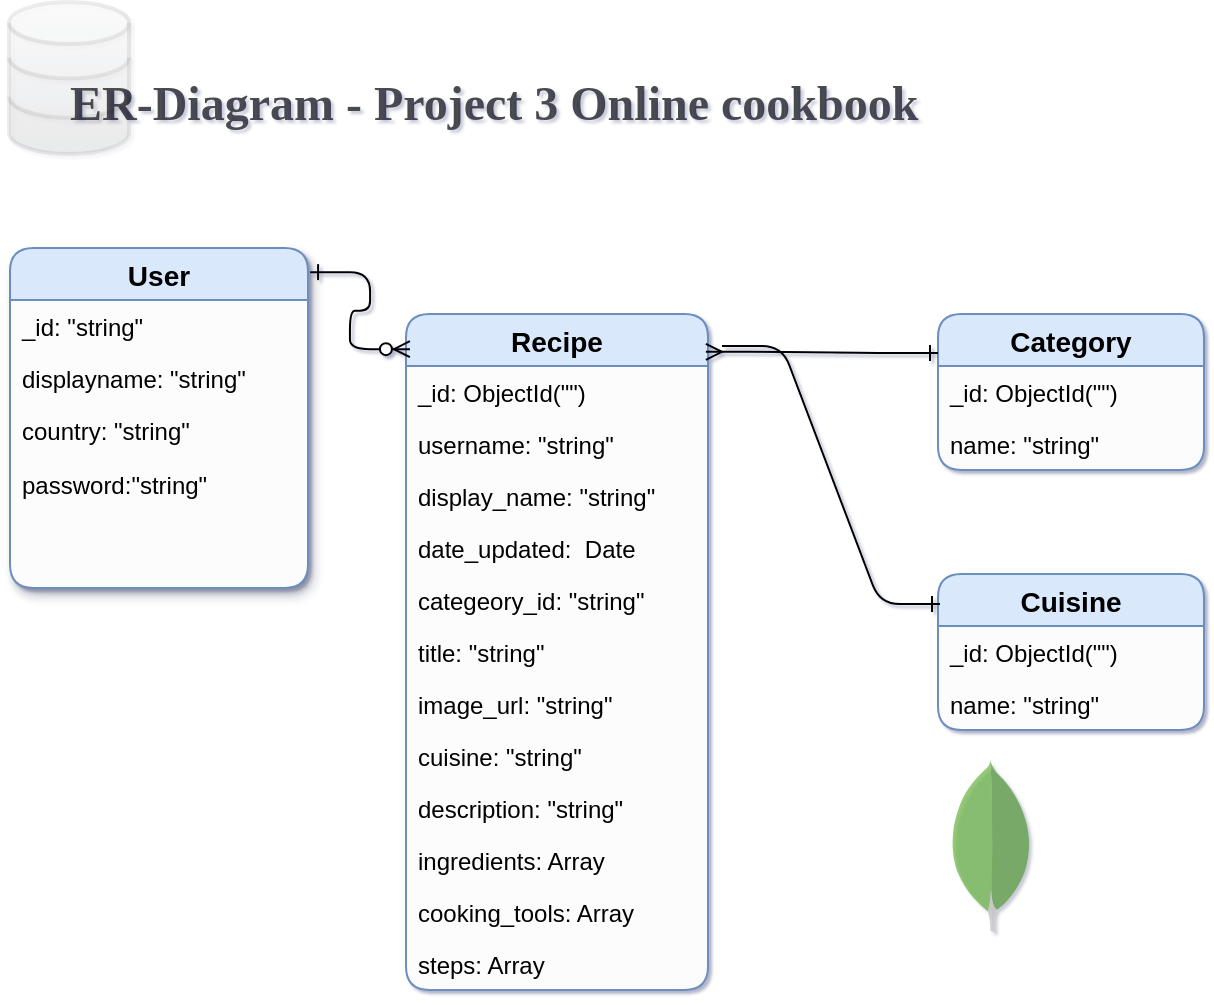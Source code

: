 <mxfile version="12.1.0" type="github" pages="1"><diagram id="u2FLjXXSNvfFILLBJIUH" name="Page-1"><mxGraphModel dx="1408" dy="782" grid="0" gridSize="10" guides="1" tooltips="1" connect="1" arrows="1" fold="1" page="1" pageScale="1" pageWidth="1000" pageHeight="600" background="#FFFFFF" math="0" shadow="1"><root><mxCell id="0"/><mxCell id="1" parent="0"/><mxCell id="JorF1aQaSYiENm5Mqrsg-36" value="Recipe" style="swimlane;fontStyle=1;childLayout=stackLayout;horizontal=1;startSize=26;fillColor=#dae8fc;horizontalStack=0;resizeParent=1;resizeParentMax=0;resizeLast=0;collapsible=1;marginBottom=0;swimlaneFillColor=#FCFCFC;align=center;fontSize=14;strokeColor=#6c8ebf;rounded=1;" parent="1" vertex="1"><mxGeometry x="215" y="168" width="151" height="338" as="geometry"/></mxCell><mxCell id="JorF1aQaSYiENm5Mqrsg-37" value="_id: ObjectId(&quot;&quot;)" style="text;strokeColor=none;fillColor=none;spacingLeft=4;spacingRight=4;overflow=hidden;rotatable=0;points=[[0,0.5],[1,0.5]];portConstraint=eastwest;fontSize=12;" parent="JorF1aQaSYiENm5Mqrsg-36" vertex="1"><mxGeometry y="26" width="151" height="26" as="geometry"/></mxCell><mxCell id="JorF1aQaSYiENm5Mqrsg-60" value="username: &quot;string&quot;" style="text;strokeColor=none;fillColor=none;spacingLeft=4;spacingRight=4;overflow=hidden;rotatable=0;points=[[0,0.5],[1,0.5]];portConstraint=eastwest;fontSize=12;" parent="JorF1aQaSYiENm5Mqrsg-36" vertex="1"><mxGeometry y="52" width="151" height="26" as="geometry"/></mxCell><mxCell id="uwFWLtGXQerRIgaZXUR5-2" value="display_name: &quot;string&quot;" style="text;strokeColor=none;fillColor=none;spacingLeft=4;spacingRight=4;overflow=hidden;rotatable=0;points=[[0,0.5],[1,0.5]];portConstraint=eastwest;fontSize=12;" vertex="1" parent="JorF1aQaSYiENm5Mqrsg-36"><mxGeometry y="78" width="151" height="26" as="geometry"/></mxCell><mxCell id="uwFWLtGXQerRIgaZXUR5-3" value="date_updated:  Date" style="text;strokeColor=none;fillColor=none;spacingLeft=4;spacingRight=4;overflow=hidden;rotatable=0;points=[[0,0.5],[1,0.5]];portConstraint=eastwest;fontSize=12;" vertex="1" parent="JorF1aQaSYiENm5Mqrsg-36"><mxGeometry y="104" width="151" height="26" as="geometry"/></mxCell><mxCell id="JorF1aQaSYiENm5Mqrsg-61" value="categeory_id: &quot;string&quot;" style="text;strokeColor=none;fillColor=none;spacingLeft=4;spacingRight=4;overflow=hidden;rotatable=0;points=[[0,0.5],[1,0.5]];portConstraint=eastwest;fontSize=12;" parent="JorF1aQaSYiENm5Mqrsg-36" vertex="1"><mxGeometry y="130" width="151" height="26" as="geometry"/></mxCell><mxCell id="JorF1aQaSYiENm5Mqrsg-38" value="title: &quot;string&quot;" style="text;strokeColor=none;fillColor=none;spacingLeft=4;spacingRight=4;overflow=hidden;rotatable=0;points=[[0,0.5],[1,0.5]];portConstraint=eastwest;fontSize=12;" parent="JorF1aQaSYiENm5Mqrsg-36" vertex="1"><mxGeometry y="156" width="151" height="26" as="geometry"/></mxCell><mxCell id="JorF1aQaSYiENm5Mqrsg-59" value="image_url: &quot;string&quot;" style="text;strokeColor=none;fillColor=none;spacingLeft=4;spacingRight=4;overflow=hidden;rotatable=0;points=[[0,0.5],[1,0.5]];portConstraint=eastwest;fontSize=12;" parent="JorF1aQaSYiENm5Mqrsg-36" vertex="1"><mxGeometry y="182" width="151" height="26" as="geometry"/></mxCell><mxCell id="JorF1aQaSYiENm5Mqrsg-57" value="cuisine: &quot;string&quot;" style="text;strokeColor=none;fillColor=none;spacingLeft=4;spacingRight=4;overflow=hidden;rotatable=0;points=[[0,0.5],[1,0.5]];portConstraint=eastwest;fontSize=12;" parent="JorF1aQaSYiENm5Mqrsg-36" vertex="1"><mxGeometry y="208" width="151" height="26" as="geometry"/></mxCell><mxCell id="JorF1aQaSYiENm5Mqrsg-56" value="description: &quot;string&quot;" style="text;strokeColor=none;fillColor=none;spacingLeft=4;spacingRight=4;overflow=hidden;rotatable=0;points=[[0,0.5],[1,0.5]];portConstraint=eastwest;fontSize=12;" parent="JorF1aQaSYiENm5Mqrsg-36" vertex="1"><mxGeometry y="234" width="151" height="26" as="geometry"/></mxCell><mxCell id="JorF1aQaSYiENm5Mqrsg-55" value="ingredients: Array&#10;" style="text;strokeColor=none;fillColor=none;spacingLeft=4;spacingRight=4;overflow=hidden;rotatable=0;points=[[0,0.5],[1,0.5]];portConstraint=eastwest;fontSize=12;" parent="JorF1aQaSYiENm5Mqrsg-36" vertex="1"><mxGeometry y="260" width="151" height="26" as="geometry"/></mxCell><mxCell id="JorF1aQaSYiENm5Mqrsg-58" value="cooking_tools: Array" style="text;strokeColor=none;fillColor=none;spacingLeft=4;spacingRight=4;overflow=hidden;rotatable=0;points=[[0,0.5],[1,0.5]];portConstraint=eastwest;fontSize=12;" parent="JorF1aQaSYiENm5Mqrsg-36" vertex="1"><mxGeometry y="286" width="151" height="26" as="geometry"/></mxCell><mxCell id="JorF1aQaSYiENm5Mqrsg-53" value="steps: Array" style="text;strokeColor=none;fillColor=none;spacingLeft=4;spacingRight=4;overflow=hidden;rotatable=0;points=[[0,0.5],[1,0.5]];portConstraint=eastwest;fontSize=12;" parent="JorF1aQaSYiENm5Mqrsg-36" vertex="1"><mxGeometry y="312" width="151" height="26" as="geometry"/></mxCell><mxCell id="JorF1aQaSYiENm5Mqrsg-44" value="Category" style="swimlane;fontStyle=1;childLayout=stackLayout;horizontal=1;startSize=26;fillColor=#dae8fc;horizontalStack=0;resizeParent=1;resizeParentMax=0;resizeLast=0;collapsible=1;marginBottom=0;swimlaneFillColor=#FCFCFC;align=center;fontSize=14;strokeColor=#6c8ebf;rounded=1;" parent="1" vertex="1"><mxGeometry x="481" y="168" width="133" height="78" as="geometry"/></mxCell><mxCell id="JorF1aQaSYiENm5Mqrsg-64" value="_id: ObjectId(&quot;&quot;)" style="text;strokeColor=none;fillColor=none;spacingLeft=4;spacingRight=4;overflow=hidden;rotatable=0;points=[[0,0.5],[1,0.5]];portConstraint=eastwest;fontSize=12;" parent="JorF1aQaSYiENm5Mqrsg-44" vertex="1"><mxGeometry y="26" width="133" height="26" as="geometry"/></mxCell><mxCell id="JorF1aQaSYiENm5Mqrsg-47" value="name: &quot;string&quot;" style="text;strokeColor=none;fillColor=none;spacingLeft=4;spacingRight=4;overflow=hidden;rotatable=0;points=[[0,0.5],[1,0.5]];portConstraint=eastwest;fontSize=12;" parent="JorF1aQaSYiENm5Mqrsg-44" vertex="1"><mxGeometry y="52" width="133" height="26" as="geometry"/></mxCell><mxCell id="JorF1aQaSYiENm5Mqrsg-48" value="User" style="swimlane;fontStyle=1;childLayout=stackLayout;horizontal=1;startSize=26;fillColor=#dae8fc;horizontalStack=0;resizeParent=1;resizeParentMax=0;resizeLast=0;collapsible=1;marginBottom=0;swimlaneFillColor=#FCFCFC;align=center;fontSize=14;strokeColor=#6c8ebf;rounded=1;shadow=1;comic=0;glass=0;" parent="1" vertex="1"><mxGeometry x="17" y="135" width="149" height="170" as="geometry"/></mxCell><mxCell id="JorF1aQaSYiENm5Mqrsg-65" value="_id: &quot;string&quot;" style="text;strokeColor=none;fillColor=none;spacingLeft=4;spacingRight=4;overflow=hidden;rotatable=0;points=[[0,0.5],[1,0.5]];portConstraint=eastwest;fontSize=12;" parent="JorF1aQaSYiENm5Mqrsg-48" vertex="1"><mxGeometry y="26" width="149" height="26" as="geometry"/></mxCell><mxCell id="JorF1aQaSYiENm5Mqrsg-50" value="displayname: &quot;string&quot;" style="text;strokeColor=none;fillColor=none;spacingLeft=4;spacingRight=4;overflow=hidden;rotatable=0;points=[[0,0.5],[1,0.5]];portConstraint=eastwest;fontSize=12;" parent="JorF1aQaSYiENm5Mqrsg-48" vertex="1"><mxGeometry y="52" width="149" height="26" as="geometry"/></mxCell><mxCell id="JorF1aQaSYiENm5Mqrsg-73" value="country: &quot;string&quot;" style="text;strokeColor=none;fillColor=none;spacingLeft=4;spacingRight=4;overflow=hidden;rotatable=0;points=[[0,0.5],[1,0.5]];portConstraint=eastwest;fontSize=12;" parent="JorF1aQaSYiENm5Mqrsg-48" vertex="1"><mxGeometry y="78" width="149" height="92" as="geometry"/></mxCell><mxCell id="JorF1aQaSYiENm5Mqrsg-66" value="" style="html=1;verticalLabelPosition=bottom;align=center;labelBackgroundColor=#ffffff;verticalAlign=top;strokeWidth=2;strokeColor=#4D4D4D;fillColor=#ffffff;shadow=0;dashed=0;shape=mxgraph.ios7.icons.data;fontSize=24;fontColor=#333333;gradientColor=#666666;gradientDirection=south;opacity=10;" parent="1" vertex="1"><mxGeometry x="16.5" y="12" width="60" height="76" as="geometry"/></mxCell><mxCell id="JorF1aQaSYiENm5Mqrsg-41" value="ER-Diagram - Project 3 Online cookbook" style="text;resizable=0;points=[];autosize=1;align=left;verticalAlign=middle;spacingTop=-4;strokeWidth=1;fontSize=24;fontFamily=Tahoma;html=1;labelBorderColor=none;labelBackgroundColor=none;fontColor=#000000;textOpacity=70;fontStyle=1;labelPosition=center;verticalLabelPosition=middle;" parent="1" vertex="1"><mxGeometry x="45" y="50" width="411" height="29" as="geometry"/></mxCell><mxCell id="8hxdV-aDU_NmF9isYpF0-2" value="" style="dashed=0;outlineConnect=0;html=1;align=center;labelPosition=center;verticalLabelPosition=bottom;verticalAlign=top;shape=mxgraph.weblogos.mongodb;strokeColor=#4D4D4D;gradientColor=#666666;fontSize=24;opacity=70;" parent="1" vertex="1"><mxGeometry x="487" y="391" width="41.2" height="86.2" as="geometry"/></mxCell><mxCell id="97A9O4LvUMDSekvaMgMC-1" value="password:&quot;string&quot;" style="text;strokeColor=none;fillColor=none;spacingLeft=4;spacingRight=4;overflow=hidden;rotatable=0;points=[[0,0.5],[1,0.5]];portConstraint=eastwest;fontSize=12;" parent="1" vertex="1"><mxGeometry x="17" y="240" width="118" height="1" as="geometry"/></mxCell><mxCell id="97A9O4LvUMDSekvaMgMC-2" value="Cuisine" style="swimlane;fontStyle=1;childLayout=stackLayout;horizontal=1;startSize=26;fillColor=#dae8fc;horizontalStack=0;resizeParent=1;resizeParentMax=0;resizeLast=0;collapsible=1;marginBottom=0;swimlaneFillColor=#FCFCFC;align=center;fontSize=14;strokeColor=#6c8ebf;rounded=1;" parent="1" vertex="1"><mxGeometry x="481" y="298" width="133" height="78" as="geometry"/></mxCell><mxCell id="97A9O4LvUMDSekvaMgMC-3" value="_id: ObjectId(&quot;&quot;)" style="text;strokeColor=none;fillColor=none;spacingLeft=4;spacingRight=4;overflow=hidden;rotatable=0;points=[[0,0.5],[1,0.5]];portConstraint=eastwest;fontSize=12;" parent="97A9O4LvUMDSekvaMgMC-2" vertex="1"><mxGeometry y="26" width="133" height="26" as="geometry"/></mxCell><mxCell id="97A9O4LvUMDSekvaMgMC-4" value="name: &quot;string&quot;" style="text;strokeColor=none;fillColor=none;spacingLeft=4;spacingRight=4;overflow=hidden;rotatable=0;points=[[0,0.5],[1,0.5]];portConstraint=eastwest;fontSize=12;" parent="97A9O4LvUMDSekvaMgMC-2" vertex="1"><mxGeometry y="52" width="133" height="26" as="geometry"/></mxCell><mxCell id="97A9O4LvUMDSekvaMgMC-5" value="" style="edgeStyle=entityRelationEdgeStyle;fontSize=12;html=1;endArrow=ERzeroToMany;endFill=1;exitX=1.007;exitY=0.071;exitDx=0;exitDy=0;exitPerimeter=0;entryX=0.013;entryY=0.052;entryDx=0;entryDy=0;entryPerimeter=0;startArrow=ERone;startFill=0;" parent="1" source="JorF1aQaSYiENm5Mqrsg-48" target="JorF1aQaSYiENm5Mqrsg-36" edge="1"><mxGeometry width="100" height="100" relative="1" as="geometry"><mxPoint x="131" y="244" as="sourcePoint"/><mxPoint x="231" y="144" as="targetPoint"/></mxGeometry></mxCell><mxCell id="97A9O4LvUMDSekvaMgMC-9" value="" style="edgeStyle=entityRelationEdgeStyle;fontSize=12;html=1;endArrow=ERone;entryX=0;entryY=0.25;entryDx=0;entryDy=0;exitX=0.993;exitY=0.056;exitDx=0;exitDy=0;exitPerimeter=0;endFill=0;startArrow=ERmany;startFill=0;" parent="1" source="JorF1aQaSYiENm5Mqrsg-36" target="JorF1aQaSYiENm5Mqrsg-44" edge="1"><mxGeometry width="100" height="100" relative="1" as="geometry"><mxPoint x="480" y="271" as="sourcePoint"/><mxPoint x="580" y="171" as="targetPoint"/></mxGeometry></mxCell><mxCell id="97A9O4LvUMDSekvaMgMC-10" value="" style="edgeStyle=entityRelationEdgeStyle;fontSize=12;html=1;endArrow=ERone;entryX=0;entryY=0.25;entryDx=0;entryDy=0;endFill=0;startArrow=none;startFill=0;" parent="1" edge="1"><mxGeometry width="100" height="100" relative="1" as="geometry"><mxPoint x="373" y="184" as="sourcePoint"/><mxPoint x="482" y="313" as="targetPoint"/></mxGeometry></mxCell></root></mxGraphModel></diagram></mxfile>